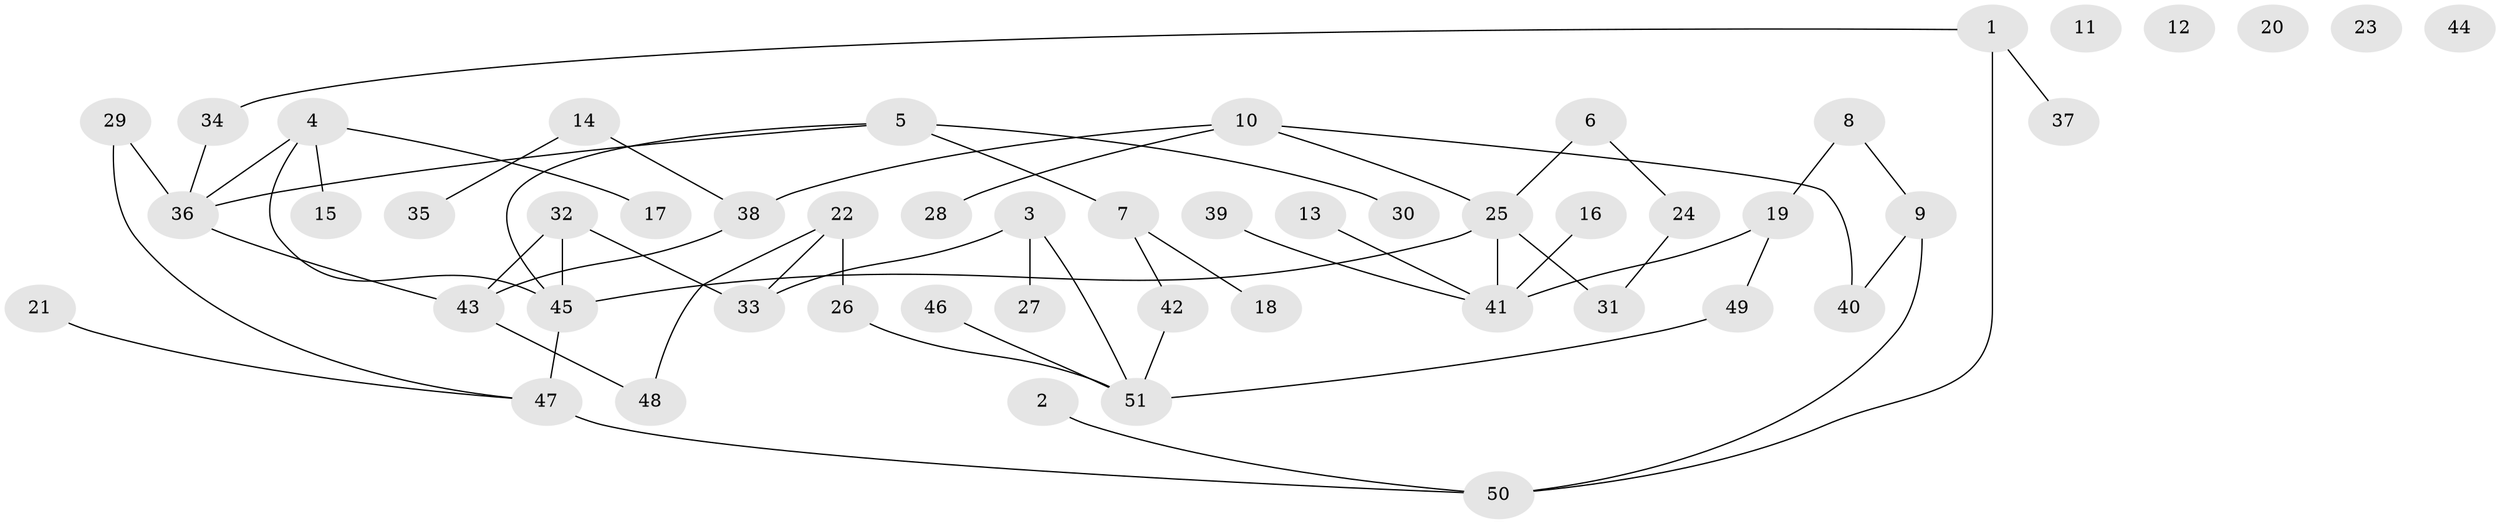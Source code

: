 // coarse degree distribution, {2: 0.16666666666666666, 1: 0.26666666666666666, 3: 0.16666666666666666, 6: 0.03333333333333333, 4: 0.13333333333333333, 0: 0.16666666666666666, 10: 0.03333333333333333, 5: 0.03333333333333333}
// Generated by graph-tools (version 1.1) at 2025/16/03/04/25 18:16:25]
// undirected, 51 vertices, 57 edges
graph export_dot {
graph [start="1"]
  node [color=gray90,style=filled];
  1;
  2;
  3;
  4;
  5;
  6;
  7;
  8;
  9;
  10;
  11;
  12;
  13;
  14;
  15;
  16;
  17;
  18;
  19;
  20;
  21;
  22;
  23;
  24;
  25;
  26;
  27;
  28;
  29;
  30;
  31;
  32;
  33;
  34;
  35;
  36;
  37;
  38;
  39;
  40;
  41;
  42;
  43;
  44;
  45;
  46;
  47;
  48;
  49;
  50;
  51;
  1 -- 34;
  1 -- 37;
  1 -- 50;
  2 -- 50;
  3 -- 27;
  3 -- 33;
  3 -- 51;
  4 -- 15;
  4 -- 17;
  4 -- 36;
  4 -- 45;
  5 -- 7;
  5 -- 30;
  5 -- 36;
  5 -- 45;
  6 -- 24;
  6 -- 25;
  7 -- 18;
  7 -- 42;
  8 -- 9;
  8 -- 19;
  9 -- 40;
  9 -- 50;
  10 -- 25;
  10 -- 28;
  10 -- 38;
  10 -- 40;
  13 -- 41;
  14 -- 35;
  14 -- 38;
  16 -- 41;
  19 -- 41;
  19 -- 49;
  21 -- 47;
  22 -- 26;
  22 -- 33;
  22 -- 48;
  24 -- 31;
  25 -- 31;
  25 -- 41;
  25 -- 45;
  26 -- 51;
  29 -- 36;
  29 -- 47;
  32 -- 33;
  32 -- 43;
  32 -- 45;
  34 -- 36;
  36 -- 43;
  38 -- 43;
  39 -- 41;
  42 -- 51;
  43 -- 48;
  45 -- 47;
  46 -- 51;
  47 -- 50;
  49 -- 51;
}
